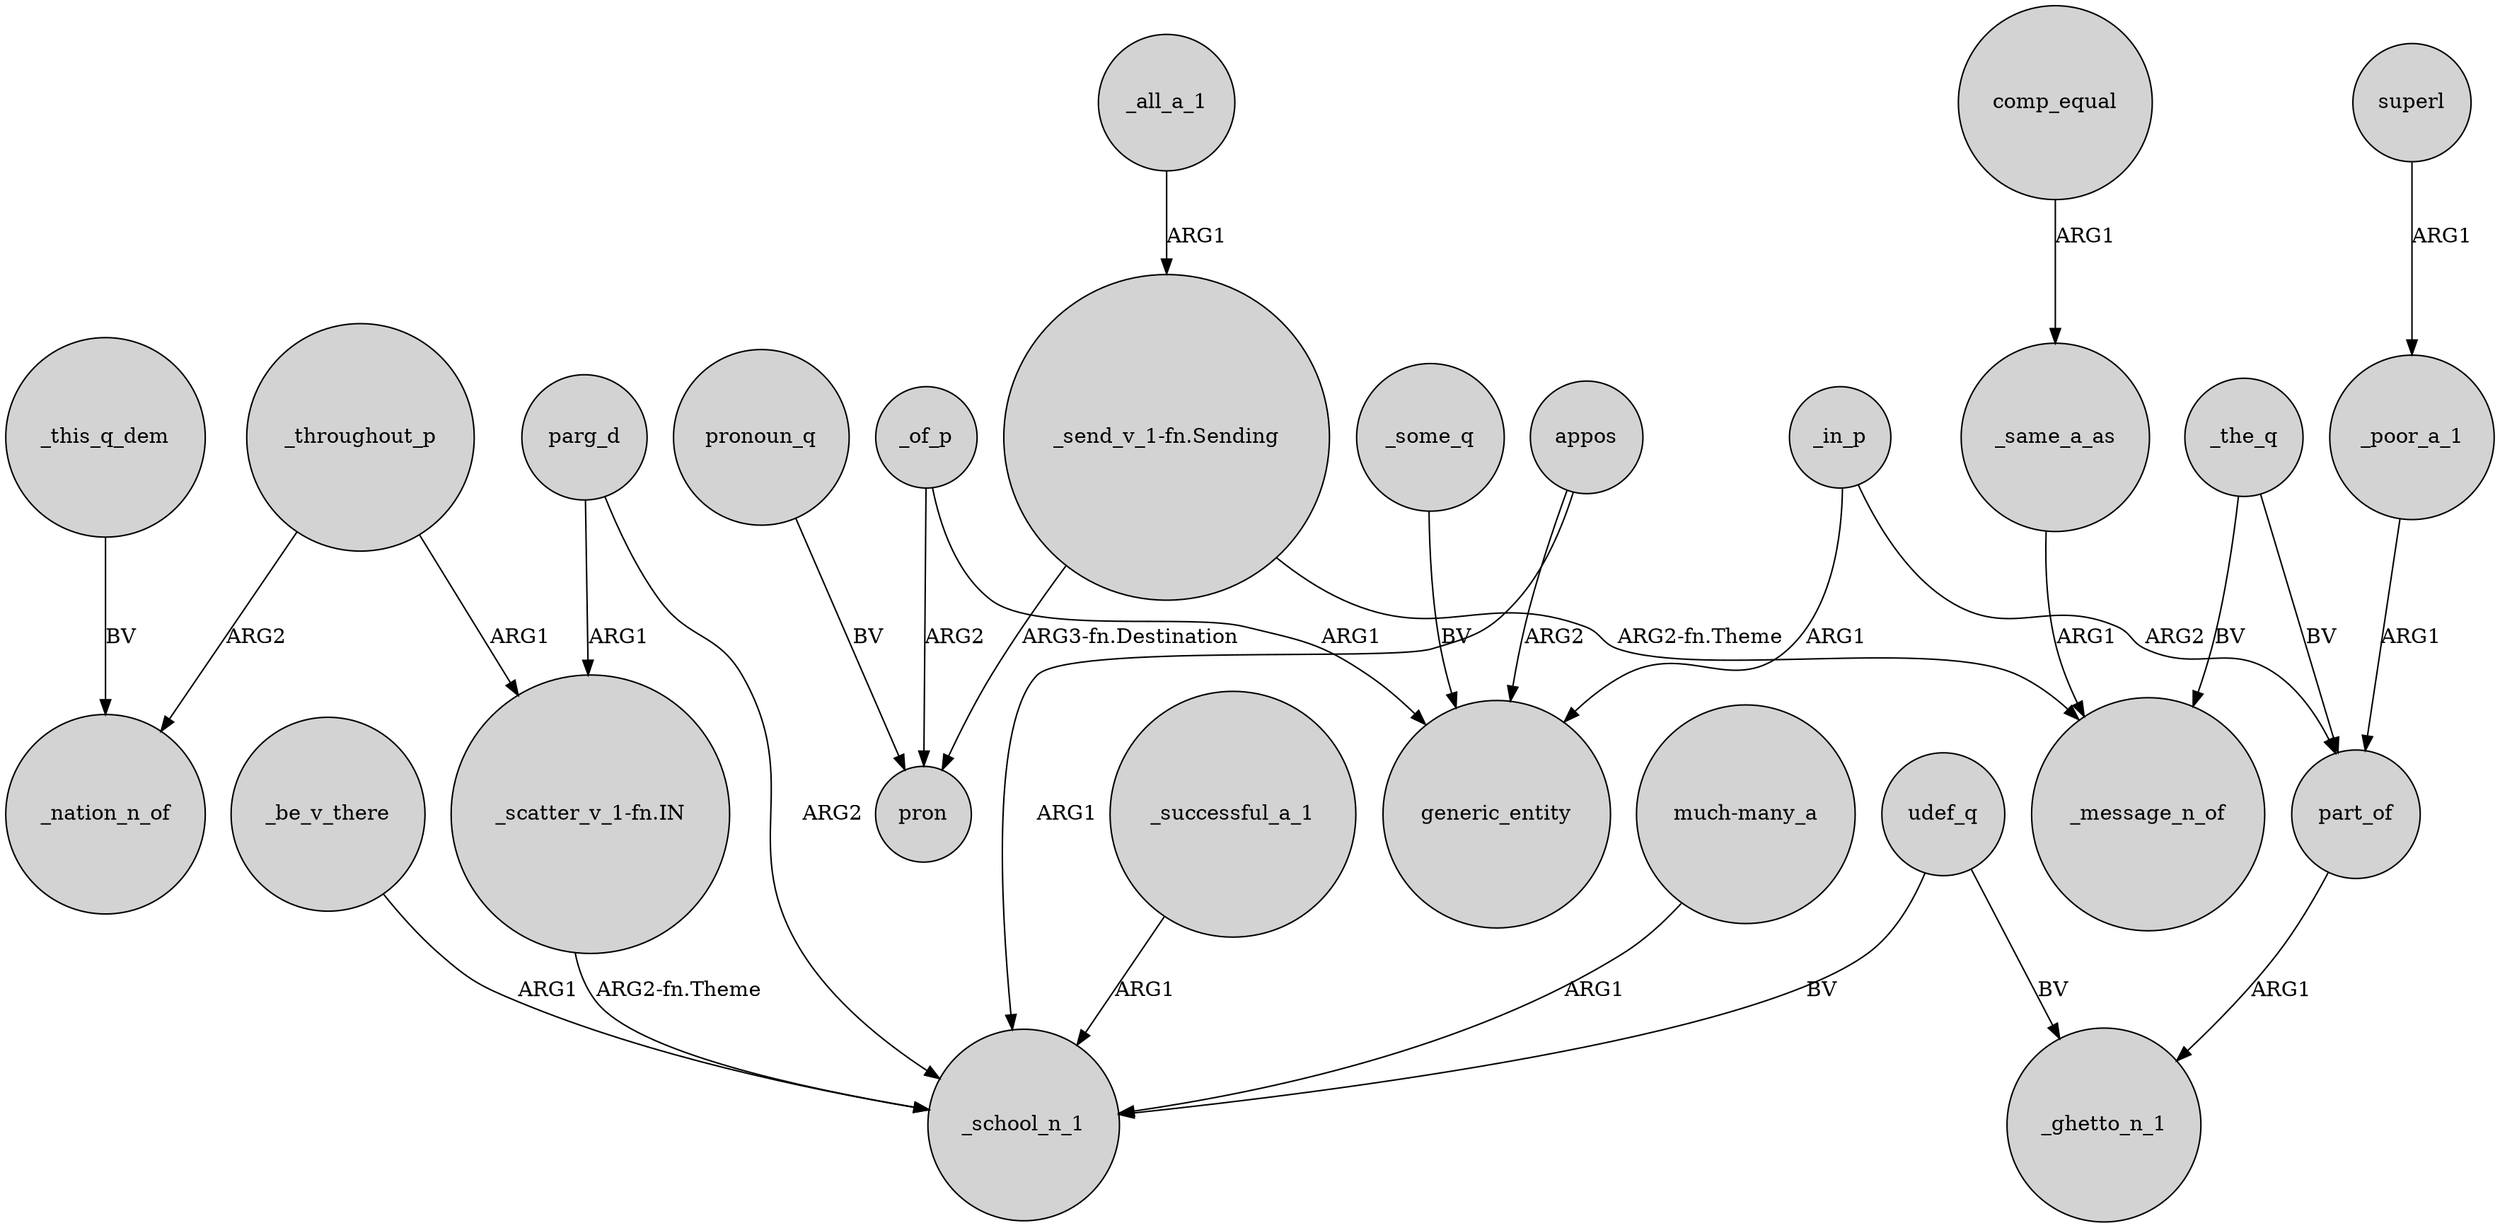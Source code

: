 digraph {
	node [shape=circle style=filled]
	"_send_v_1-fn.Sending" -> pron [label="ARG3-fn.Destination"]
	_throughout_p -> "_scatter_v_1-fn.IN" [label=ARG1]
	appos -> _school_n_1 [label=ARG1]
	part_of -> _ghetto_n_1 [label=ARG1]
	parg_d -> _school_n_1 [label=ARG2]
	superl -> _poor_a_1 [label=ARG1]
	_successful_a_1 -> _school_n_1 [label=ARG1]
	"much-many_a" -> _school_n_1 [label=ARG1]
	parg_d -> "_scatter_v_1-fn.IN" [label=ARG1]
	"_send_v_1-fn.Sending" -> _message_n_of [label="ARG2-fn.Theme"]
	appos -> generic_entity [label=ARG2]
	_this_q_dem -> _nation_n_of [label=BV]
	udef_q -> _ghetto_n_1 [label=BV]
	"_scatter_v_1-fn.IN" -> _school_n_1 [label="ARG2-fn.Theme"]
	pronoun_q -> pron [label=BV]
	comp_equal -> _same_a_as [label=ARG1]
	_all_a_1 -> "_send_v_1-fn.Sending" [label=ARG1]
	_of_p -> pron [label=ARG2]
	_throughout_p -> _nation_n_of [label=ARG2]
	_the_q -> part_of [label=BV]
	_some_q -> generic_entity [label=BV]
	_same_a_as -> _message_n_of [label=ARG1]
	_be_v_there -> _school_n_1 [label=ARG1]
	_in_p -> generic_entity [label=ARG1]
	_in_p -> part_of [label=ARG2]
	udef_q -> _school_n_1 [label=BV]
	_poor_a_1 -> part_of [label=ARG1]
	_the_q -> _message_n_of [label=BV]
	_of_p -> generic_entity [label=ARG1]
}
